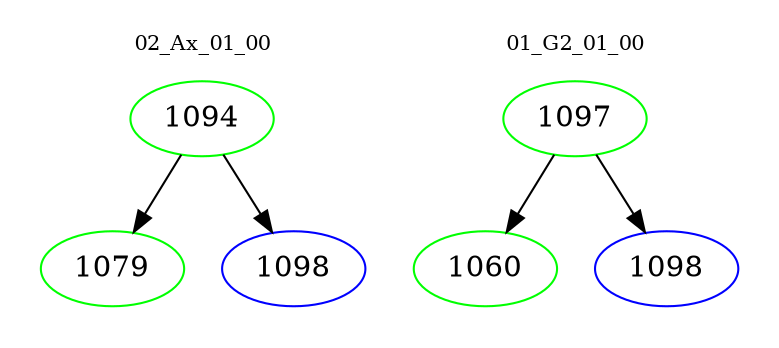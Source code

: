 digraph{
subgraph cluster_0 {
color = white
label = "02_Ax_01_00";
fontsize=10;
T0_1094 [label="1094", color="green"]
T0_1094 -> T0_1079 [color="black"]
T0_1079 [label="1079", color="green"]
T0_1094 -> T0_1098 [color="black"]
T0_1098 [label="1098", color="blue"]
}
subgraph cluster_1 {
color = white
label = "01_G2_01_00";
fontsize=10;
T1_1097 [label="1097", color="green"]
T1_1097 -> T1_1060 [color="black"]
T1_1060 [label="1060", color="green"]
T1_1097 -> T1_1098 [color="black"]
T1_1098 [label="1098", color="blue"]
}
}
